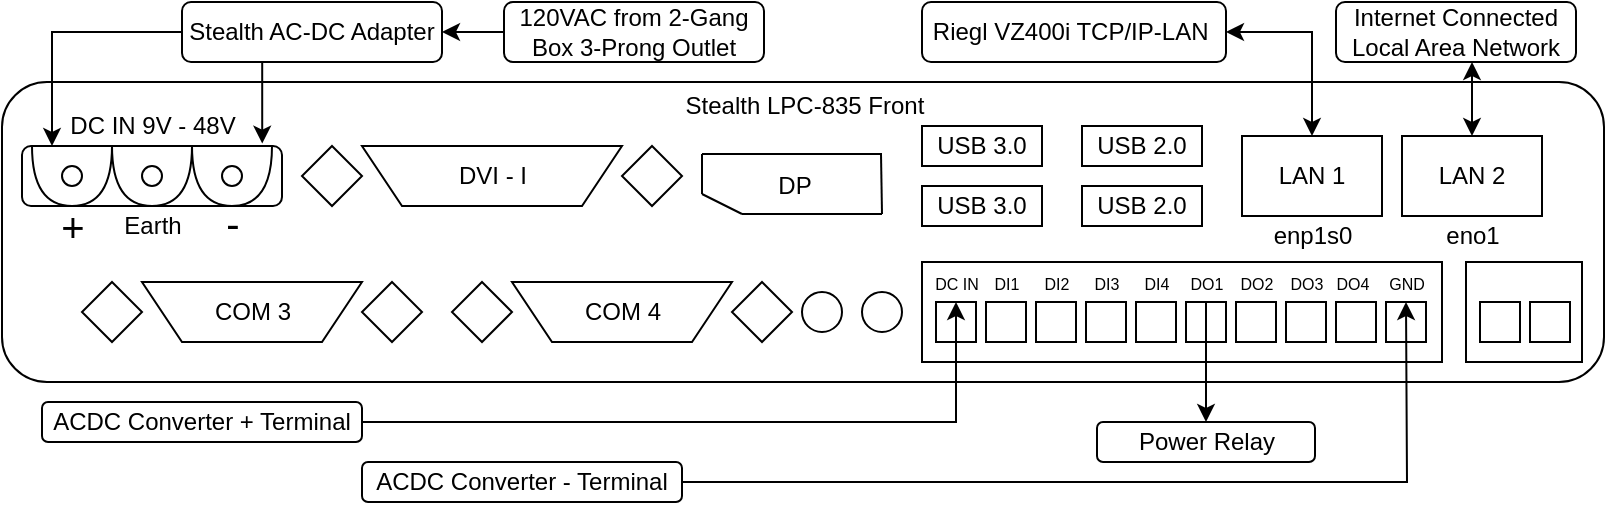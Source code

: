 <mxfile version="16.5.1" type="device"><diagram id="Nx7814bM4dYNgqufnDlO" name="Page-1"><mxGraphModel dx="630" dy="500" grid="1" gridSize="10" guides="1" tooltips="1" connect="1" arrows="1" fold="1" page="1" pageScale="1" pageWidth="850" pageHeight="1100" math="0" shadow="0"><root><mxCell id="0"/><mxCell id="1" parent="0"/><mxCell id="JJLQGyBX928eBADfQTMj-1" value="" style="rounded=1;whiteSpace=wrap;html=1;" parent="1" vertex="1"><mxGeometry x="30" y="210" width="801" height="150" as="geometry"/></mxCell><mxCell id="JJLQGyBX928eBADfQTMj-2" value="" style="rounded=1;whiteSpace=wrap;html=1;" parent="1" vertex="1"><mxGeometry x="40" y="242" width="130" height="30" as="geometry"/></mxCell><mxCell id="JJLQGyBX928eBADfQTMj-4" value="USB 3.0" style="rounded=0;whiteSpace=wrap;html=1;" parent="1" vertex="1"><mxGeometry x="490" y="232" width="60" height="20" as="geometry"/></mxCell><mxCell id="JJLQGyBX928eBADfQTMj-5" value="USB 2.0" style="rounded=0;whiteSpace=wrap;html=1;" parent="1" vertex="1"><mxGeometry x="570" y="232" width="60" height="20" as="geometry"/></mxCell><mxCell id="JJLQGyBX928eBADfQTMj-6" value="USB 3.0" style="rounded=0;whiteSpace=wrap;html=1;" parent="1" vertex="1"><mxGeometry x="490" y="262" width="60" height="20" as="geometry"/></mxCell><mxCell id="JJLQGyBX928eBADfQTMj-7" value="USB 2.0" style="rounded=0;whiteSpace=wrap;html=1;" parent="1" vertex="1"><mxGeometry x="570" y="262" width="60" height="20" as="geometry"/></mxCell><mxCell id="JJLQGyBX928eBADfQTMj-72" style="edgeStyle=orthogonalEdgeStyle;rounded=0;orthogonalLoop=1;jettySize=auto;html=1;exitX=0.5;exitY=0;exitDx=0;exitDy=0;entryX=1;entryY=0.5;entryDx=0;entryDy=0;startArrow=classic;startFill=1;" parent="1" source="JJLQGyBX928eBADfQTMj-8" target="JJLQGyBX928eBADfQTMj-71" edge="1"><mxGeometry relative="1" as="geometry"/></mxCell><mxCell id="JJLQGyBX928eBADfQTMj-8" value="LAN 1" style="rounded=0;whiteSpace=wrap;html=1;" parent="1" vertex="1"><mxGeometry x="650" y="237" width="70" height="40" as="geometry"/></mxCell><mxCell id="JJLQGyBX928eBADfQTMj-9" value="LAN 2" style="rounded=0;whiteSpace=wrap;html=1;" parent="1" vertex="1"><mxGeometry x="730" y="237" width="70" height="40" as="geometry"/></mxCell><mxCell id="JJLQGyBX928eBADfQTMj-10" value="" style="shape=trapezoid;perimeter=trapezoidPerimeter;whiteSpace=wrap;html=1;fixedSize=1;rotation=-180;" parent="1" vertex="1"><mxGeometry x="210" y="242" width="130" height="30" as="geometry"/></mxCell><mxCell id="JJLQGyBX928eBADfQTMj-11" value="" style="shape=hexagon;perimeter=hexagonPerimeter2;whiteSpace=wrap;html=1;fixedSize=1;" parent="1" vertex="1"><mxGeometry x="340" y="242" width="30" height="30" as="geometry"/></mxCell><mxCell id="JJLQGyBX928eBADfQTMj-12" value="" style="shape=hexagon;perimeter=hexagonPerimeter2;whiteSpace=wrap;html=1;fixedSize=1;" parent="1" vertex="1"><mxGeometry x="180" y="242" width="30" height="30" as="geometry"/></mxCell><mxCell id="JJLQGyBX928eBADfQTMj-13" value="" style="shape=trapezoid;perimeter=trapezoidPerimeter;whiteSpace=wrap;html=1;fixedSize=1;rotation=-180;" parent="1" vertex="1"><mxGeometry x="100" y="310" width="110" height="30" as="geometry"/></mxCell><mxCell id="JJLQGyBX928eBADfQTMj-14" value="" style="shape=hexagon;perimeter=hexagonPerimeter2;whiteSpace=wrap;html=1;fixedSize=1;" parent="1" vertex="1"><mxGeometry x="70" y="310" width="30" height="30" as="geometry"/></mxCell><mxCell id="JJLQGyBX928eBADfQTMj-15" value="" style="shape=hexagon;perimeter=hexagonPerimeter2;whiteSpace=wrap;html=1;fixedSize=1;" parent="1" vertex="1"><mxGeometry x="210" y="310" width="30" height="30" as="geometry"/></mxCell><mxCell id="JJLQGyBX928eBADfQTMj-16" value="" style="shape=trapezoid;perimeter=trapezoidPerimeter;whiteSpace=wrap;html=1;fixedSize=1;rotation=-180;" parent="1" vertex="1"><mxGeometry x="285" y="310" width="110" height="30" as="geometry"/></mxCell><mxCell id="JJLQGyBX928eBADfQTMj-17" value="" style="shape=hexagon;perimeter=hexagonPerimeter2;whiteSpace=wrap;html=1;fixedSize=1;" parent="1" vertex="1"><mxGeometry x="255" y="310" width="30" height="30" as="geometry"/></mxCell><mxCell id="JJLQGyBX928eBADfQTMj-18" value="" style="shape=hexagon;perimeter=hexagonPerimeter2;whiteSpace=wrap;html=1;fixedSize=1;" parent="1" vertex="1"><mxGeometry x="395" y="310" width="30" height="30" as="geometry"/></mxCell><mxCell id="JJLQGyBX928eBADfQTMj-19" value="" style="shape=or;whiteSpace=wrap;html=1;rotation=90;" parent="1" vertex="1"><mxGeometry x="50" y="237" width="30" height="40" as="geometry"/></mxCell><mxCell id="JJLQGyBX928eBADfQTMj-20" value="" style="shape=or;whiteSpace=wrap;html=1;rotation=90;" parent="1" vertex="1"><mxGeometry x="90" y="237" width="30" height="40" as="geometry"/></mxCell><mxCell id="JJLQGyBX928eBADfQTMj-21" value="" style="shape=or;whiteSpace=wrap;html=1;rotation=90;" parent="1" vertex="1"><mxGeometry x="130" y="237" width="30" height="40" as="geometry"/></mxCell><mxCell id="JJLQGyBX928eBADfQTMj-22" value="" style="ellipse;whiteSpace=wrap;html=1;aspect=fixed;" parent="1" vertex="1"><mxGeometry x="60" y="252" width="10" height="10" as="geometry"/></mxCell><mxCell id="JJLQGyBX928eBADfQTMj-23" value="" style="ellipse;whiteSpace=wrap;html=1;aspect=fixed;" parent="1" vertex="1"><mxGeometry x="100" y="252" width="10" height="10" as="geometry"/></mxCell><mxCell id="JJLQGyBX928eBADfQTMj-24" value="" style="ellipse;whiteSpace=wrap;html=1;aspect=fixed;" parent="1" vertex="1"><mxGeometry x="140" y="252" width="10" height="10" as="geometry"/></mxCell><mxCell id="JJLQGyBX928eBADfQTMj-25" value="DC IN 9V - 48V" style="text;html=1;align=center;verticalAlign=middle;resizable=0;points=[];autosize=1;" parent="1" vertex="1"><mxGeometry x="55" y="222" width="100" height="20" as="geometry"/></mxCell><mxCell id="JJLQGyBX928eBADfQTMj-26" value="&lt;font style=&quot;font-size: 20px&quot;&gt;+&lt;/font&gt;" style="text;html=1;align=center;verticalAlign=middle;resizable=0;points=[];autosize=1;" parent="1" vertex="1"><mxGeometry x="50" y="272" width="30" height="20" as="geometry"/></mxCell><mxCell id="JJLQGyBX928eBADfQTMj-27" value="&lt;font style=&quot;font-size: 20px&quot;&gt;-&lt;/font&gt;" style="text;html=1;align=center;verticalAlign=middle;resizable=0;points=[];autosize=1;" parent="1" vertex="1"><mxGeometry x="135" y="270" width="20" height="20" as="geometry"/></mxCell><mxCell id="JJLQGyBX928eBADfQTMj-28" value="Earth" style="text;html=1;align=center;verticalAlign=middle;resizable=0;points=[];autosize=1;" parent="1" vertex="1"><mxGeometry x="85" y="272" width="40" height="20" as="geometry"/></mxCell><mxCell id="JJLQGyBX928eBADfQTMj-29" value="COM 3" style="text;html=1;align=center;verticalAlign=middle;resizable=0;points=[];autosize=1;" parent="1" vertex="1"><mxGeometry x="130" y="315" width="50" height="20" as="geometry"/></mxCell><mxCell id="JJLQGyBX928eBADfQTMj-30" value="COM 4" style="text;html=1;align=center;verticalAlign=middle;resizable=0;points=[];autosize=1;" parent="1" vertex="1"><mxGeometry x="315" y="315" width="50" height="20" as="geometry"/></mxCell><mxCell id="JJLQGyBX928eBADfQTMj-32" value="DVI - I" style="text;html=1;align=center;verticalAlign=middle;resizable=0;points=[];autosize=1;" parent="1" vertex="1"><mxGeometry x="250" y="247" width="50" height="20" as="geometry"/></mxCell><mxCell id="JJLQGyBX928eBADfQTMj-33" value="" style="endArrow=none;html=1;" parent="1" edge="1"><mxGeometry width="50" height="50" relative="1" as="geometry"><mxPoint x="380" y="246" as="sourcePoint"/><mxPoint x="470" y="246" as="targetPoint"/></mxGeometry></mxCell><mxCell id="JJLQGyBX928eBADfQTMj-34" value="" style="endArrow=none;html=1;" parent="1" edge="1"><mxGeometry width="50" height="50" relative="1" as="geometry"><mxPoint x="470" y="276" as="sourcePoint"/><mxPoint x="469.5" y="246" as="targetPoint"/></mxGeometry></mxCell><mxCell id="JJLQGyBX928eBADfQTMj-35" value="" style="endArrow=none;html=1;" parent="1" edge="1"><mxGeometry width="50" height="50" relative="1" as="geometry"><mxPoint x="400" y="276" as="sourcePoint"/><mxPoint x="470" y="276" as="targetPoint"/></mxGeometry></mxCell><mxCell id="JJLQGyBX928eBADfQTMj-36" value="" style="endArrow=none;html=1;" parent="1" edge="1"><mxGeometry width="50" height="50" relative="1" as="geometry"><mxPoint x="380" y="266" as="sourcePoint"/><mxPoint x="380" y="246" as="targetPoint"/></mxGeometry></mxCell><mxCell id="JJLQGyBX928eBADfQTMj-37" value="" style="endArrow=none;html=1;" parent="1" edge="1"><mxGeometry width="50" height="50" relative="1" as="geometry"><mxPoint x="400" y="276" as="sourcePoint"/><mxPoint x="380" y="266" as="targetPoint"/></mxGeometry></mxCell><mxCell id="JJLQGyBX928eBADfQTMj-38" value="DP" style="text;html=1;align=center;verticalAlign=middle;resizable=0;points=[];autosize=1;" parent="1" vertex="1"><mxGeometry x="411" y="252" width="30" height="20" as="geometry"/></mxCell><mxCell id="JJLQGyBX928eBADfQTMj-39" value="" style="ellipse;whiteSpace=wrap;html=1;aspect=fixed;" parent="1" vertex="1"><mxGeometry x="430" y="315" width="20" height="20" as="geometry"/></mxCell><mxCell id="JJLQGyBX928eBADfQTMj-40" value="" style="ellipse;whiteSpace=wrap;html=1;aspect=fixed;" parent="1" vertex="1"><mxGeometry x="460" y="315" width="20" height="20" as="geometry"/></mxCell><mxCell id="JJLQGyBX928eBADfQTMj-41" value="" style="rounded=0;whiteSpace=wrap;html=1;" parent="1" vertex="1"><mxGeometry x="490" y="300" width="260" height="50" as="geometry"/></mxCell><mxCell id="JJLQGyBX928eBADfQTMj-42" value="" style="rounded=0;whiteSpace=wrap;html=1;" parent="1" vertex="1"><mxGeometry x="762" y="300" width="58" height="50" as="geometry"/></mxCell><mxCell id="JJLQGyBX928eBADfQTMj-43" value="" style="whiteSpace=wrap;html=1;aspect=fixed;" parent="1" vertex="1"><mxGeometry x="497" y="320" width="20" height="20" as="geometry"/></mxCell><mxCell id="JJLQGyBX928eBADfQTMj-44" value="" style="whiteSpace=wrap;html=1;aspect=fixed;" parent="1" vertex="1"><mxGeometry x="522" y="320" width="20" height="20" as="geometry"/></mxCell><mxCell id="JJLQGyBX928eBADfQTMj-45" value="" style="whiteSpace=wrap;html=1;aspect=fixed;" parent="1" vertex="1"><mxGeometry x="547" y="320" width="20" height="20" as="geometry"/></mxCell><mxCell id="JJLQGyBX928eBADfQTMj-46" value="" style="whiteSpace=wrap;html=1;aspect=fixed;" parent="1" vertex="1"><mxGeometry x="572" y="320" width="20" height="20" as="geometry"/></mxCell><mxCell id="JJLQGyBX928eBADfQTMj-47" value="" style="whiteSpace=wrap;html=1;aspect=fixed;" parent="1" vertex="1"><mxGeometry x="597" y="320" width="20" height="20" as="geometry"/></mxCell><mxCell id="JJLQGyBX928eBADfQTMj-48" value="" style="whiteSpace=wrap;html=1;aspect=fixed;" parent="1" vertex="1"><mxGeometry x="622" y="320" width="20" height="20" as="geometry"/></mxCell><mxCell id="JJLQGyBX928eBADfQTMj-49" value="" style="whiteSpace=wrap;html=1;aspect=fixed;" parent="1" vertex="1"><mxGeometry x="647" y="320" width="20" height="20" as="geometry"/></mxCell><mxCell id="JJLQGyBX928eBADfQTMj-50" value="" style="whiteSpace=wrap;html=1;aspect=fixed;" parent="1" vertex="1"><mxGeometry x="672" y="320" width="20" height="20" as="geometry"/></mxCell><mxCell id="JJLQGyBX928eBADfQTMj-51" value="" style="whiteSpace=wrap;html=1;aspect=fixed;" parent="1" vertex="1"><mxGeometry x="697" y="320" width="20" height="20" as="geometry"/></mxCell><mxCell id="JJLQGyBX928eBADfQTMj-52" value="" style="whiteSpace=wrap;html=1;aspect=fixed;" parent="1" vertex="1"><mxGeometry x="722" y="320" width="20" height="20" as="geometry"/></mxCell><mxCell id="JJLQGyBX928eBADfQTMj-53" value="" style="whiteSpace=wrap;html=1;aspect=fixed;" parent="1" vertex="1"><mxGeometry x="769" y="320" width="20" height="20" as="geometry"/></mxCell><mxCell id="JJLQGyBX928eBADfQTMj-54" value="" style="whiteSpace=wrap;html=1;aspect=fixed;" parent="1" vertex="1"><mxGeometry x="794" y="320" width="20" height="20" as="geometry"/></mxCell><mxCell id="JJLQGyBX928eBADfQTMj-55" value="&lt;font style=&quot;font-size: 8px&quot;&gt;DC IN&lt;/font&gt;" style="text;html=1;align=center;verticalAlign=middle;resizable=0;points=[];autosize=1;" parent="1" vertex="1"><mxGeometry x="487" y="300" width="40" height="20" as="geometry"/></mxCell><mxCell id="JJLQGyBX928eBADfQTMj-56" value="&lt;font style=&quot;font-size: 8px&quot;&gt;DI1&lt;/font&gt;" style="text;html=1;align=center;verticalAlign=middle;resizable=0;points=[];autosize=1;" parent="1" vertex="1"><mxGeometry x="517" y="300" width="30" height="20" as="geometry"/></mxCell><mxCell id="JJLQGyBX928eBADfQTMj-57" value="&lt;font style=&quot;font-size: 8px&quot;&gt;DI2&lt;/font&gt;" style="text;html=1;align=center;verticalAlign=middle;resizable=0;points=[];autosize=1;" parent="1" vertex="1"><mxGeometry x="542" y="300" width="30" height="20" as="geometry"/></mxCell><mxCell id="JJLQGyBX928eBADfQTMj-58" value="&lt;font style=&quot;font-size: 8px&quot;&gt;DI3&lt;/font&gt;" style="text;html=1;align=center;verticalAlign=middle;resizable=0;points=[];autosize=1;" parent="1" vertex="1"><mxGeometry x="567" y="300" width="30" height="20" as="geometry"/></mxCell><mxCell id="JJLQGyBX928eBADfQTMj-59" value="&lt;font style=&quot;font-size: 8px&quot;&gt;DI4&lt;/font&gt;" style="text;html=1;align=center;verticalAlign=middle;resizable=0;points=[];autosize=1;" parent="1" vertex="1"><mxGeometry x="592" y="300" width="30" height="20" as="geometry"/></mxCell><mxCell id="JJLQGyBX928eBADfQTMj-60" value="&lt;font style=&quot;font-size: 8px&quot;&gt;DO1&lt;/font&gt;" style="text;html=1;align=center;verticalAlign=middle;resizable=0;points=[];autosize=1;" parent="1" vertex="1"><mxGeometry x="617" y="300" width="30" height="20" as="geometry"/></mxCell><mxCell id="JJLQGyBX928eBADfQTMj-61" value="&lt;font style=&quot;font-size: 8px&quot;&gt;DO2&lt;br&gt;&lt;/font&gt;" style="text;html=1;align=center;verticalAlign=middle;resizable=0;points=[];autosize=1;" parent="1" vertex="1"><mxGeometry x="642" y="300" width="30" height="20" as="geometry"/></mxCell><mxCell id="JJLQGyBX928eBADfQTMj-62" value="&lt;font style=&quot;font-size: 8px&quot;&gt;DO3&lt;/font&gt;" style="text;html=1;align=center;verticalAlign=middle;resizable=0;points=[];autosize=1;" parent="1" vertex="1"><mxGeometry x="667" y="300" width="30" height="20" as="geometry"/></mxCell><mxCell id="JJLQGyBX928eBADfQTMj-63" value="&lt;font style=&quot;font-size: 8px&quot;&gt;DO4&lt;/font&gt;" style="text;html=1;align=center;verticalAlign=middle;resizable=0;points=[];autosize=1;" parent="1" vertex="1"><mxGeometry x="690" y="300" width="30" height="20" as="geometry"/></mxCell><mxCell id="JJLQGyBX928eBADfQTMj-64" value="&lt;font style=&quot;font-size: 8px&quot;&gt;GND&lt;/font&gt;" style="text;html=1;align=center;verticalAlign=middle;resizable=0;points=[];autosize=1;" parent="1" vertex="1"><mxGeometry x="717" y="300" width="30" height="20" as="geometry"/></mxCell><mxCell id="JJLQGyBX928eBADfQTMj-65" value="Stealth LPC-835 Front" style="text;html=1;align=center;verticalAlign=middle;resizable=0;points=[];autosize=1;" parent="1" vertex="1"><mxGeometry x="360.5" y="212" width="140" height="20" as="geometry"/></mxCell><mxCell id="JJLQGyBX928eBADfQTMj-67" style="edgeStyle=orthogonalEdgeStyle;rounded=0;orthogonalLoop=1;jettySize=auto;html=1;exitX=0;exitY=0.5;exitDx=0;exitDy=0;entryX=0;entryY=0.75;entryDx=0;entryDy=0;entryPerimeter=0;" parent="1" source="JJLQGyBX928eBADfQTMj-66" target="JJLQGyBX928eBADfQTMj-19" edge="1"><mxGeometry relative="1" as="geometry"/></mxCell><mxCell id="JJLQGyBX928eBADfQTMj-70" style="edgeStyle=orthogonalEdgeStyle;rounded=0;orthogonalLoop=1;jettySize=auto;html=1;exitX=0.338;exitY=0.971;exitDx=0;exitDy=0;entryX=-0.04;entryY=0.122;entryDx=0;entryDy=0;entryPerimeter=0;exitPerimeter=0;" parent="1" source="JJLQGyBX928eBADfQTMj-66" target="JJLQGyBX928eBADfQTMj-21" edge="1"><mxGeometry relative="1" as="geometry"><Array as="points"><mxPoint x="160" y="199"/></Array></mxGeometry></mxCell><mxCell id="JJLQGyBX928eBADfQTMj-66" value="Stealth AC-DC Adapter" style="rounded=1;whiteSpace=wrap;html=1;" parent="1" vertex="1"><mxGeometry x="120" y="170" width="130" height="30" as="geometry"/></mxCell><mxCell id="JJLQGyBX928eBADfQTMj-69" style="edgeStyle=orthogonalEdgeStyle;rounded=0;orthogonalLoop=1;jettySize=auto;html=1;exitX=0;exitY=0.5;exitDx=0;exitDy=0;entryX=1;entryY=0.5;entryDx=0;entryDy=0;" parent="1" source="JJLQGyBX928eBADfQTMj-68" target="JJLQGyBX928eBADfQTMj-66" edge="1"><mxGeometry relative="1" as="geometry"/></mxCell><mxCell id="JJLQGyBX928eBADfQTMj-68" value="120VAC from 2-Gang Box 3-Prong Outlet" style="rounded=1;whiteSpace=wrap;html=1;" parent="1" vertex="1"><mxGeometry x="281" y="170" width="130" height="30" as="geometry"/></mxCell><mxCell id="JJLQGyBX928eBADfQTMj-71" value="Riegl VZ400i TCP/IP-LAN&amp;nbsp;" style="rounded=1;whiteSpace=wrap;html=1;" parent="1" vertex="1"><mxGeometry x="490" y="170" width="152" height="30" as="geometry"/></mxCell><mxCell id="JJLQGyBX928eBADfQTMj-74" style="edgeStyle=orthogonalEdgeStyle;rounded=0;orthogonalLoop=1;jettySize=auto;html=1;entryX=0.5;entryY=0;entryDx=0;entryDy=0;startArrow=classic;startFill=1;" parent="1" target="JJLQGyBX928eBADfQTMj-9" edge="1"><mxGeometry relative="1" as="geometry"><mxPoint x="765" y="200" as="sourcePoint"/><Array as="points"><mxPoint x="765" y="200"/></Array></mxGeometry></mxCell><mxCell id="JJLQGyBX928eBADfQTMj-73" value="Internet Connected&lt;br&gt;Local Area Network" style="rounded=1;whiteSpace=wrap;html=1;" parent="1" vertex="1"><mxGeometry x="697" y="170" width="120" height="30" as="geometry"/></mxCell><mxCell id="JJLQGyBX928eBADfQTMj-82" style="edgeStyle=orthogonalEdgeStyle;rounded=0;orthogonalLoop=1;jettySize=auto;html=1;exitX=1;exitY=0.5;exitDx=0;exitDy=0;startArrow=none;startFill=0;entryX=0.5;entryY=0;entryDx=0;entryDy=0;" parent="1" source="JJLQGyBX928eBADfQTMj-75" target="JJLQGyBX928eBADfQTMj-43" edge="1"><mxGeometry relative="1" as="geometry"><mxPoint x="507" y="380" as="targetPoint"/><Array as="points"><mxPoint x="507" y="380"/></Array></mxGeometry></mxCell><mxCell id="JJLQGyBX928eBADfQTMj-75" value="ACDC Converter + Terminal" style="rounded=1;whiteSpace=wrap;html=1;" parent="1" vertex="1"><mxGeometry x="50" y="370" width="160" height="20" as="geometry"/></mxCell><mxCell id="JJLQGyBX928eBADfQTMj-83" style="edgeStyle=orthogonalEdgeStyle;rounded=0;orthogonalLoop=1;jettySize=auto;html=1;exitX=1;exitY=0.5;exitDx=0;exitDy=0;startArrow=none;startFill=0;" parent="1" source="JJLQGyBX928eBADfQTMj-78" edge="1"><mxGeometry relative="1" as="geometry"><mxPoint x="732" y="320" as="targetPoint"/></mxGeometry></mxCell><mxCell id="JJLQGyBX928eBADfQTMj-78" value="ACDC Converter - Terminal" style="rounded=1;whiteSpace=wrap;html=1;" parent="1" vertex="1"><mxGeometry x="210" y="400" width="160" height="20" as="geometry"/></mxCell><mxCell id="JJLQGyBX928eBADfQTMj-79" value="Power Relay" style="rounded=1;whiteSpace=wrap;html=1;" parent="1" vertex="1"><mxGeometry x="577.5" y="380" width="109" height="20" as="geometry"/></mxCell><mxCell id="JJLQGyBX928eBADfQTMj-84" style="edgeStyle=orthogonalEdgeStyle;rounded=0;orthogonalLoop=1;jettySize=auto;html=1;exitX=0.5;exitY=0;exitDx=0;exitDy=0;entryX=0.5;entryY=0;entryDx=0;entryDy=0;startArrow=none;startFill=0;" parent="1" source="JJLQGyBX928eBADfQTMj-48" target="JJLQGyBX928eBADfQTMj-79" edge="1"><mxGeometry relative="1" as="geometry"><Array as="points"><mxPoint x="632" y="350"/><mxPoint x="632" y="350"/></Array></mxGeometry></mxCell><mxCell id="JMBjC5C3z9E15sDgVsb_-1" value="eno1" style="text;html=1;align=center;verticalAlign=middle;resizable=0;points=[];autosize=1;strokeColor=none;fillColor=none;" vertex="1" parent="1"><mxGeometry x="745" y="277" width="40" height="20" as="geometry"/></mxCell><mxCell id="JMBjC5C3z9E15sDgVsb_-2" value="enp1s0" style="text;html=1;align=center;verticalAlign=middle;resizable=0;points=[];autosize=1;strokeColor=none;fillColor=none;" vertex="1" parent="1"><mxGeometry x="660" y="277" width="50" height="20" as="geometry"/></mxCell></root></mxGraphModel></diagram></mxfile>